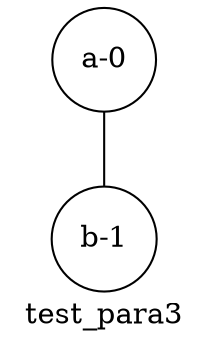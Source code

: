graph test_para3{
label =test_para3
a[label="a-0", shape=circle, style=filled, fillcolor=White]
b[label="b-1", shape=circle, style=filled, fillcolor=White]
a--b
}

